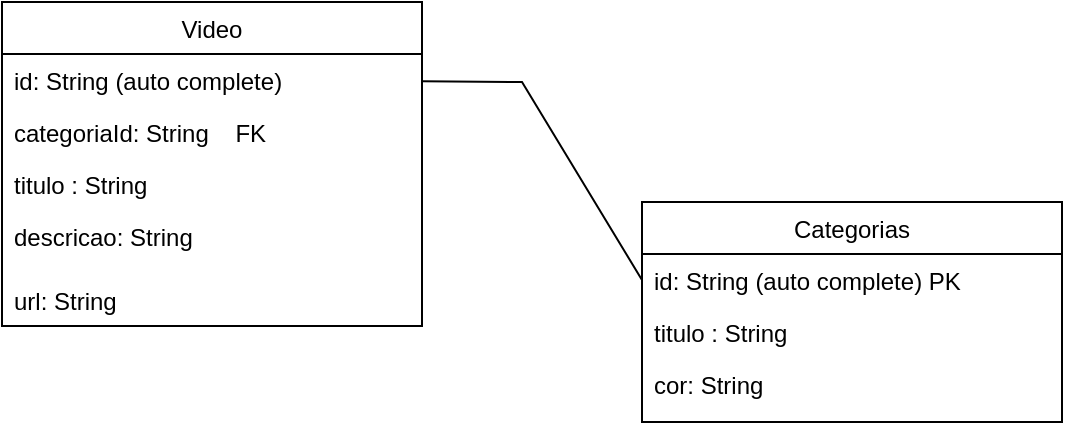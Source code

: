 <mxfile version="20.7.4" type="device"><diagram id="3_-aw65J_xjbTq1Yz9Bf" name="Página-1"><mxGraphModel dx="880" dy="492" grid="1" gridSize="10" guides="1" tooltips="1" connect="1" arrows="1" fold="1" page="1" pageScale="1" pageWidth="827" pageHeight="1169" math="0" shadow="0"><root><mxCell id="0"/><mxCell id="1" parent="0"/><mxCell id="p5Uy7v-S4CqWhl8cejfb-1" value="Video" style="swimlane;fontStyle=0;childLayout=stackLayout;horizontal=1;startSize=26;fillColor=none;horizontalStack=0;resizeParent=1;resizeParentMax=0;resizeLast=0;collapsible=1;marginBottom=0;" parent="1" vertex="1"><mxGeometry x="70" y="20" width="210" height="162" as="geometry"><mxRectangle x="70" y="20" width="70" height="30" as="alternateBounds"/></mxGeometry></mxCell><mxCell id="p5Uy7v-S4CqWhl8cejfb-2" value="id: String (auto complete)&#10;" style="text;strokeColor=none;fillColor=none;align=left;verticalAlign=top;spacingLeft=4;spacingRight=4;overflow=hidden;rotatable=0;points=[[0,0.5],[1,0.5]];portConstraint=eastwest;" parent="p5Uy7v-S4CqWhl8cejfb-1" vertex="1"><mxGeometry y="26" width="210" height="26" as="geometry"/></mxCell><mxCell id="huhU00JuIt0Zi55aIfkr-6" value="categoriaId: String    FK&#10; " style="text;strokeColor=none;fillColor=none;align=left;verticalAlign=top;spacingLeft=4;spacingRight=4;overflow=hidden;rotatable=0;points=[[0,0.5],[1,0.5]];portConstraint=eastwest;" vertex="1" parent="p5Uy7v-S4CqWhl8cejfb-1"><mxGeometry y="52" width="210" height="26" as="geometry"/></mxCell><mxCell id="p5Uy7v-S4CqWhl8cejfb-3" value="titulo : String&#10;" style="text;strokeColor=none;fillColor=none;align=left;verticalAlign=top;spacingLeft=4;spacingRight=4;overflow=hidden;rotatable=0;points=[[0,0.5],[1,0.5]];portConstraint=eastwest;" parent="p5Uy7v-S4CqWhl8cejfb-1" vertex="1"><mxGeometry y="78" width="210" height="26" as="geometry"/></mxCell><mxCell id="p5Uy7v-S4CqWhl8cejfb-4" value="descricao: String&#10;" style="text;strokeColor=none;fillColor=none;align=left;verticalAlign=top;spacingLeft=4;spacingRight=4;overflow=hidden;rotatable=0;points=[[0,0.5],[1,0.5]];portConstraint=eastwest;" parent="p5Uy7v-S4CqWhl8cejfb-1" vertex="1"><mxGeometry y="104" width="210" height="32" as="geometry"/></mxCell><mxCell id="BYL3adlvdtX2pKIB1yY5-2" value="url: String&#10;" style="text;strokeColor=none;fillColor=none;align=left;verticalAlign=top;spacingLeft=4;spacingRight=4;overflow=hidden;rotatable=0;points=[[0,0.5],[1,0.5]];portConstraint=eastwest;" parent="p5Uy7v-S4CqWhl8cejfb-1" vertex="1"><mxGeometry y="136" width="210" height="26" as="geometry"/></mxCell><mxCell id="huhU00JuIt0Zi55aIfkr-1" value="Categorias" style="swimlane;fontStyle=0;childLayout=stackLayout;horizontal=1;startSize=26;fillColor=none;horizontalStack=0;resizeParent=1;resizeParentMax=0;resizeLast=0;collapsible=1;marginBottom=0;" vertex="1" parent="1"><mxGeometry x="390" y="120" width="210" height="110" as="geometry"><mxRectangle x="70" y="20" width="70" height="30" as="alternateBounds"/></mxGeometry></mxCell><mxCell id="huhU00JuIt0Zi55aIfkr-2" value="id: String (auto complete) PK&#10;" style="text;strokeColor=none;fillColor=none;align=left;verticalAlign=top;spacingLeft=4;spacingRight=4;overflow=hidden;rotatable=0;points=[[0,0.5],[1,0.5]];portConstraint=eastwest;" vertex="1" parent="huhU00JuIt0Zi55aIfkr-1"><mxGeometry y="26" width="210" height="26" as="geometry"/></mxCell><mxCell id="huhU00JuIt0Zi55aIfkr-3" value="titulo : String&#10;" style="text;strokeColor=none;fillColor=none;align=left;verticalAlign=top;spacingLeft=4;spacingRight=4;overflow=hidden;rotatable=0;points=[[0,0.5],[1,0.5]];portConstraint=eastwest;" vertex="1" parent="huhU00JuIt0Zi55aIfkr-1"><mxGeometry y="52" width="210" height="26" as="geometry"/></mxCell><mxCell id="huhU00JuIt0Zi55aIfkr-4" value="cor: String&#10;" style="text;strokeColor=none;fillColor=none;align=left;verticalAlign=top;spacingLeft=4;spacingRight=4;overflow=hidden;rotatable=0;points=[[0,0.5],[1,0.5]];portConstraint=eastwest;" vertex="1" parent="huhU00JuIt0Zi55aIfkr-1"><mxGeometry y="78" width="210" height="32" as="geometry"/></mxCell><mxCell id="huhU00JuIt0Zi55aIfkr-7" value="" style="endArrow=none;html=1;rounded=0;entryX=0;entryY=0.5;entryDx=0;entryDy=0;" edge="1" parent="1" source="p5Uy7v-S4CqWhl8cejfb-2" target="huhU00JuIt0Zi55aIfkr-2"><mxGeometry width="50" height="50" relative="1" as="geometry"><mxPoint x="300" y="80" as="sourcePoint"/><mxPoint x="350" y="30" as="targetPoint"/><Array as="points"><mxPoint x="330" y="60"/></Array></mxGeometry></mxCell></root></mxGraphModel></diagram></mxfile>